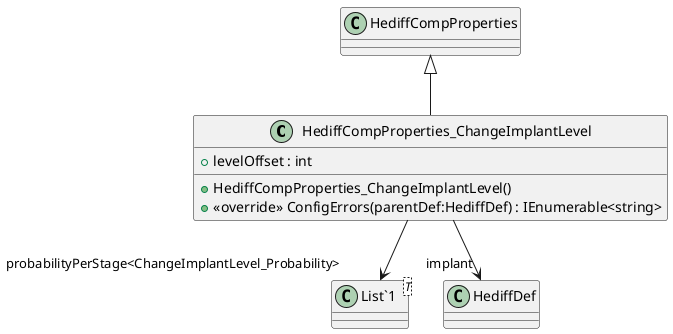 @startuml
class HediffCompProperties_ChangeImplantLevel {
    + levelOffset : int
    + HediffCompProperties_ChangeImplantLevel()
    + <<override>> ConfigErrors(parentDef:HediffDef) : IEnumerable<string>
}
class "List`1"<T> {
}
HediffCompProperties <|-- HediffCompProperties_ChangeImplantLevel
HediffCompProperties_ChangeImplantLevel --> "implant" HediffDef
HediffCompProperties_ChangeImplantLevel --> "probabilityPerStage<ChangeImplantLevel_Probability>" "List`1"
@enduml
